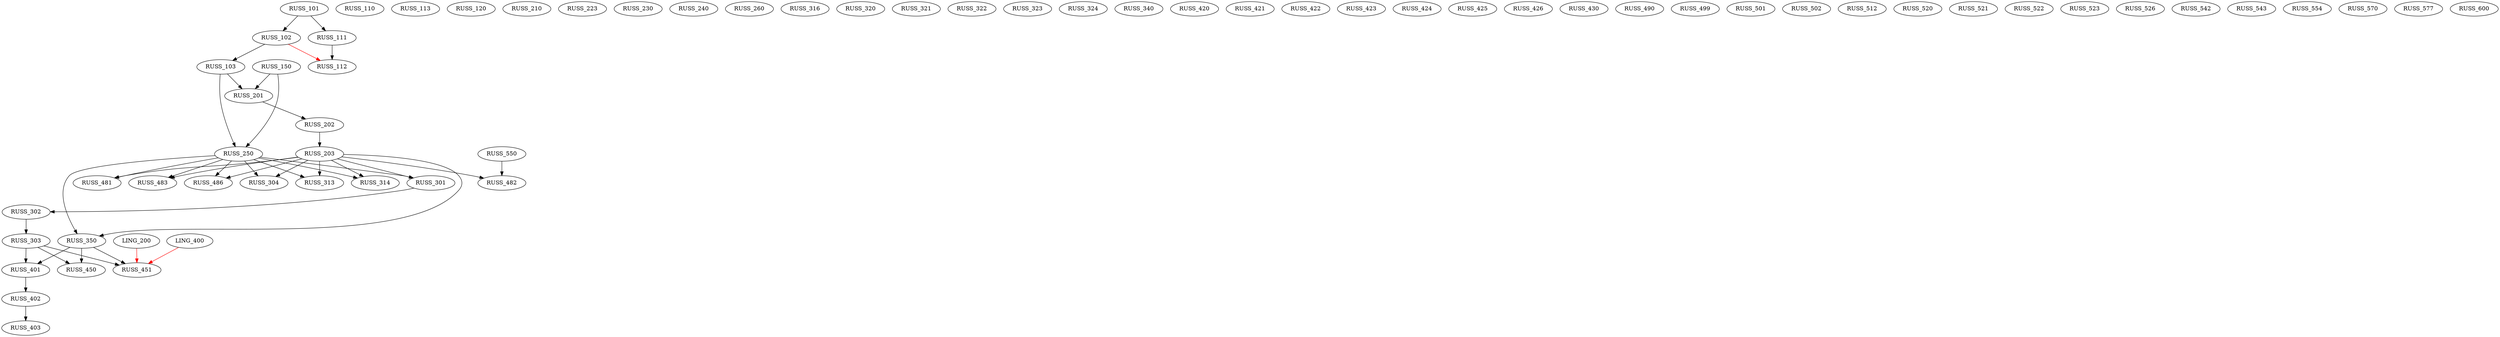digraph G {
    RUSS_101;
    edge [color=black];
    RUSS_101 -> RUSS_102;
    edge [color=black];
    RUSS_102 -> RUSS_103;
    RUSS_110;
    edge [color=black];
    RUSS_101 -> RUSS_111;
    edge [color=black];
    RUSS_111 -> RUSS_112;
    edge [color=red];
    RUSS_102 -> RUSS_112;
    RUSS_113;
    RUSS_120;
    RUSS_150;
    edge [color=black];
    RUSS_103 -> RUSS_201;
    RUSS_150 -> RUSS_201;
    edge [color=black];
    RUSS_201 -> RUSS_202;
    edge [color=black];
    RUSS_202 -> RUSS_203;
    RUSS_210;
    RUSS_223;
    RUSS_230;
    RUSS_240;
    edge [color=black];
    RUSS_103 -> RUSS_250;
    RUSS_150 -> RUSS_250;
    RUSS_260;
    edge [color=black];
    RUSS_203 -> RUSS_301;
    RUSS_250 -> RUSS_301;
    edge [color=black];
    RUSS_301 -> RUSS_302;
    edge [color=black];
    RUSS_302 -> RUSS_303;
    edge [color=black];
    RUSS_203 -> RUSS_304;
    RUSS_250 -> RUSS_304;
    edge [color=black];
    RUSS_203 -> RUSS_313;
    RUSS_250 -> RUSS_313;
    edge [color=black];
    RUSS_203 -> RUSS_314;
    RUSS_250 -> RUSS_314;
    RUSS_316;
    RUSS_320;
    RUSS_321;
    RUSS_322;
    RUSS_323;
    RUSS_324;
    RUSS_340;
    edge [color=black];
    RUSS_203 -> RUSS_350;
    RUSS_250 -> RUSS_350;
    edge [color=black];
    RUSS_303 -> RUSS_401;
    RUSS_350 -> RUSS_401;
    edge [color=black];
    RUSS_401 -> RUSS_402;
    edge [color=black];
    RUSS_402 -> RUSS_403;
    RUSS_420;
    RUSS_421;
    RUSS_422;
    RUSS_423;
    RUSS_424;
    RUSS_425;
    RUSS_426;
    RUSS_430;
    edge [color=black];
    RUSS_303 -> RUSS_450;
    RUSS_350 -> RUSS_450;
    edge [color=black];
    RUSS_303 -> RUSS_451;
    RUSS_350 -> RUSS_451;
    edge [color=red];
    LING_200 -> RUSS_451;
    LING_400 -> RUSS_451;
    edge [color=black];
    RUSS_203 -> RUSS_481;
    RUSS_250 -> RUSS_481;
    edge [color=black];
    RUSS_203 -> RUSS_482;
    RUSS_550 -> RUSS_482;
    edge [color=black];
    RUSS_203 -> RUSS_483;
    RUSS_250 -> RUSS_483;
    edge [color=black];
    RUSS_203 -> RUSS_486;
    RUSS_250 -> RUSS_486;
    RUSS_490;
    RUSS_499;
    RUSS_501;
    RUSS_502;
    RUSS_512;
    RUSS_520;
    RUSS_521;
    RUSS_522;
    RUSS_523;
    RUSS_526;
    RUSS_542;
    RUSS_543;
    RUSS_554;
    RUSS_570;
    RUSS_577;
    RUSS_600;
}
